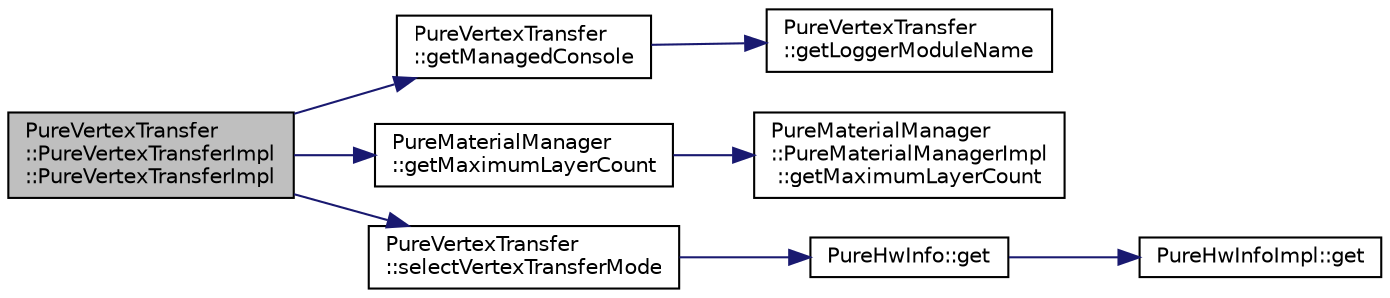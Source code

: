 digraph "PureVertexTransfer::PureVertexTransferImpl::PureVertexTransferImpl"
{
 // LATEX_PDF_SIZE
  edge [fontname="Helvetica",fontsize="10",labelfontname="Helvetica",labelfontsize="10"];
  node [fontname="Helvetica",fontsize="10",shape=record];
  rankdir="LR";
  Node1 [label="PureVertexTransfer\l::PureVertexTransferImpl\l::PureVertexTransferImpl",height=0.2,width=0.4,color="black", fillcolor="grey75", style="filled", fontcolor="black",tooltip=" "];
  Node1 -> Node2 [color="midnightblue",fontsize="10",style="solid",fontname="Helvetica"];
  Node2 [label="PureVertexTransfer\l::getManagedConsole",height=0.2,width=0.4,color="black", fillcolor="white", style="filled",URL="$class_pure_vertex_transfer.html#aea6371962f203bff8445b911e36cf7c3",tooltip="Returns access to console preset with logger module name as this class."];
  Node2 -> Node3 [color="midnightblue",fontsize="10",style="solid",fontname="Helvetica"];
  Node3 [label="PureVertexTransfer\l::getLoggerModuleName",height=0.2,width=0.4,color="black", fillcolor="white", style="filled",URL="$class_pure_vertex_transfer.html#a4cadf482f96150b959010d9c68d04486",tooltip="Returns the logger module name of this class."];
  Node1 -> Node4 [color="midnightblue",fontsize="10",style="solid",fontname="Helvetica"];
  Node4 [label="PureMaterialManager\l::getMaximumLayerCount",height=0.2,width=0.4,color="black", fillcolor="white", style="filled",URL="$class_pure_material_manager.html#a3dfa0bbaaf176c14b041e98cb4ba598c",tooltip="Tells maximum number of layers allowed per material."];
  Node4 -> Node5 [color="midnightblue",fontsize="10",style="solid",fontname="Helvetica"];
  Node5 [label="PureMaterialManager\l::PureMaterialManagerImpl\l::getMaximumLayerCount",height=0.2,width=0.4,color="black", fillcolor="white", style="filled",URL="$class_pure_material_manager_1_1_pure_material_manager_impl.html#a73aaeda17c5a71e2277f0d46acfa2605",tooltip=" "];
  Node1 -> Node6 [color="midnightblue",fontsize="10",style="solid",fontname="Helvetica"];
  Node6 [label="PureVertexTransfer\l::selectVertexTransferMode",height=0.2,width=0.4,color="black", fillcolor="white", style="filled",URL="$class_pure_vertex_transfer.html#a6ea53dc5b91e347460f29fe154ddb403",tooltip="Selects a suitable vertex transfer mode."];
  Node6 -> Node7 [color="midnightblue",fontsize="10",style="solid",fontname="Helvetica"];
  Node7 [label="PureHwInfo::get",height=0.2,width=0.4,color="black", fillcolor="white", style="filled",URL="$class_pure_hw_info.html#a5d801d548489e9f6c9a3485b8979af3f",tooltip="Gets the singleton instance."];
  Node7 -> Node8 [color="midnightblue",fontsize="10",style="solid",fontname="Helvetica"];
  Node8 [label="PureHwInfoImpl::get",height=0.2,width=0.4,color="black", fillcolor="white", style="filled",URL="$class_pure_hw_info_impl.html#a54faedd6ce3a5750139d457f4a8a22f2",tooltip="Gets the singleton instance."];
}

